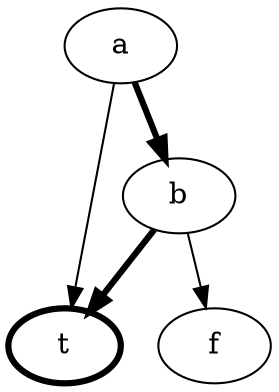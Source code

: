 digraph {
    a -> t;
    a -> b [penwidth = 3];
    b -> f
    b -> t [penwidth = 3];

    t [penwidth = 3];
}
